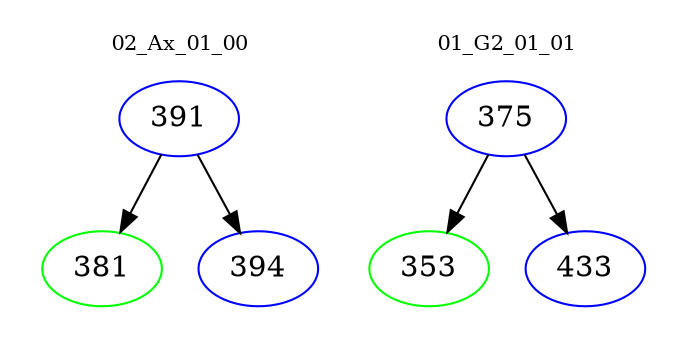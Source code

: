 digraph{
subgraph cluster_0 {
color = white
label = "02_Ax_01_00";
fontsize=10;
T0_391 [label="391", color="blue"]
T0_391 -> T0_381 [color="black"]
T0_381 [label="381", color="green"]
T0_391 -> T0_394 [color="black"]
T0_394 [label="394", color="blue"]
}
subgraph cluster_1 {
color = white
label = "01_G2_01_01";
fontsize=10;
T1_375 [label="375", color="blue"]
T1_375 -> T1_353 [color="black"]
T1_353 [label="353", color="green"]
T1_375 -> T1_433 [color="black"]
T1_433 [label="433", color="blue"]
}
}
